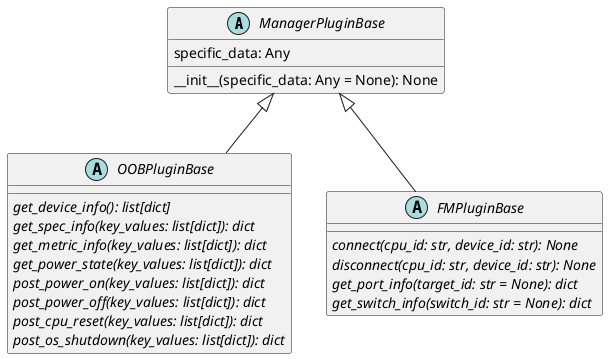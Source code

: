 @startuml "04_plugin_class"

abstract class ManagerPluginBase {
    specific_data: Any
    __init__(specific_data: Any = None): None
}

abstract class OOBPluginBase {
    {abstract} get_device_info(): list[dict]
    {abstract} get_spec_info(key_values: list[dict]): dict
    {abstract} get_metric_info(key_values: list[dict]): dict
    {abstract} get_power_state(key_values: list[dict]): dict
    {abstract} post_power_on(key_values: list[dict]): dict
    {abstract} post_power_off(key_values: list[dict]): dict
    {abstract} post_cpu_reset(key_values: list[dict]): dict
    {abstract} post_os_shutdown(key_values: list[dict]): dict
}
ManagerPluginBase <|-- OOBPluginBase

abstract class FMPluginBase {
    {abstract} connect(cpu_id: str, device_id: str): None
    {abstract} disconnect(cpu_id: str, device_id: str): None
    {abstract} get_port_info(target_id: str = None): dict
    {abstract} get_switch_info(switch_id: str = None): dict
}
ManagerPluginBase <|-- FMPluginBase

@enduml